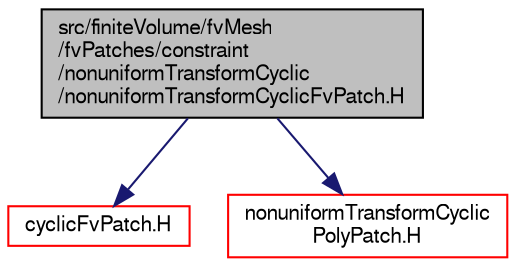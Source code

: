 digraph "src/finiteVolume/fvMesh/fvPatches/constraint/nonuniformTransformCyclic/nonuniformTransformCyclicFvPatch.H"
{
  bgcolor="transparent";
  edge [fontname="FreeSans",fontsize="10",labelfontname="FreeSans",labelfontsize="10"];
  node [fontname="FreeSans",fontsize="10",shape=record];
  Node0 [label="src/finiteVolume/fvMesh\l/fvPatches/constraint\l/nonuniformTransformCyclic\l/nonuniformTransformCyclicFvPatch.H",height=0.2,width=0.4,color="black", fillcolor="grey75", style="filled", fontcolor="black"];
  Node0 -> Node1 [color="midnightblue",fontsize="10",style="solid",fontname="FreeSans"];
  Node1 [label="cyclicFvPatch.H",height=0.2,width=0.4,color="red",URL="$a03584.html"];
  Node0 -> Node189 [color="midnightblue",fontsize="10",style="solid",fontname="FreeSans"];
  Node189 [label="nonuniformTransformCyclic\lPolyPatch.H",height=0.2,width=0.4,color="red",URL="$a11705.html"];
}
